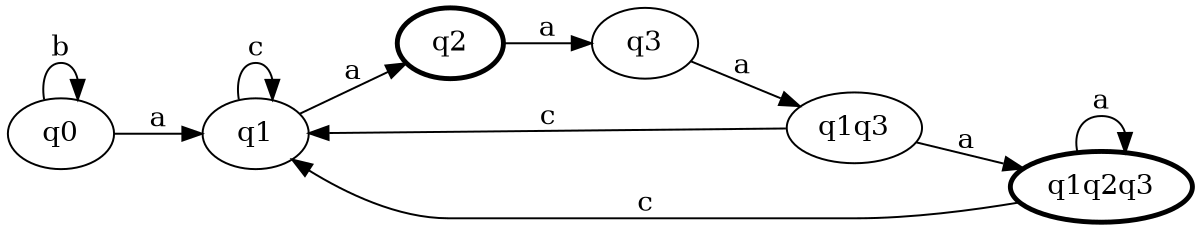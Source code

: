 digraph {
	rankdir=LR size="8,5"
	q0 -> q1 [label=a]
	q0 -> q0 [label=b]
	q1 -> q2 [label=a]
	q1 -> q1 [label=c]
	q2 -> q3 [label=a]
	q2 [penwidth=2.5]
	q3 -> q1q3 [label=a]
	q1q3 -> q1q2q3 [label=a]
	q1q3 -> q1 [label=c]
	q1q2q3 -> q1q2q3 [label=a]
	q1q2q3 -> q1 [label=c]
	q1q2q3 [penwidth=2.5]
}
